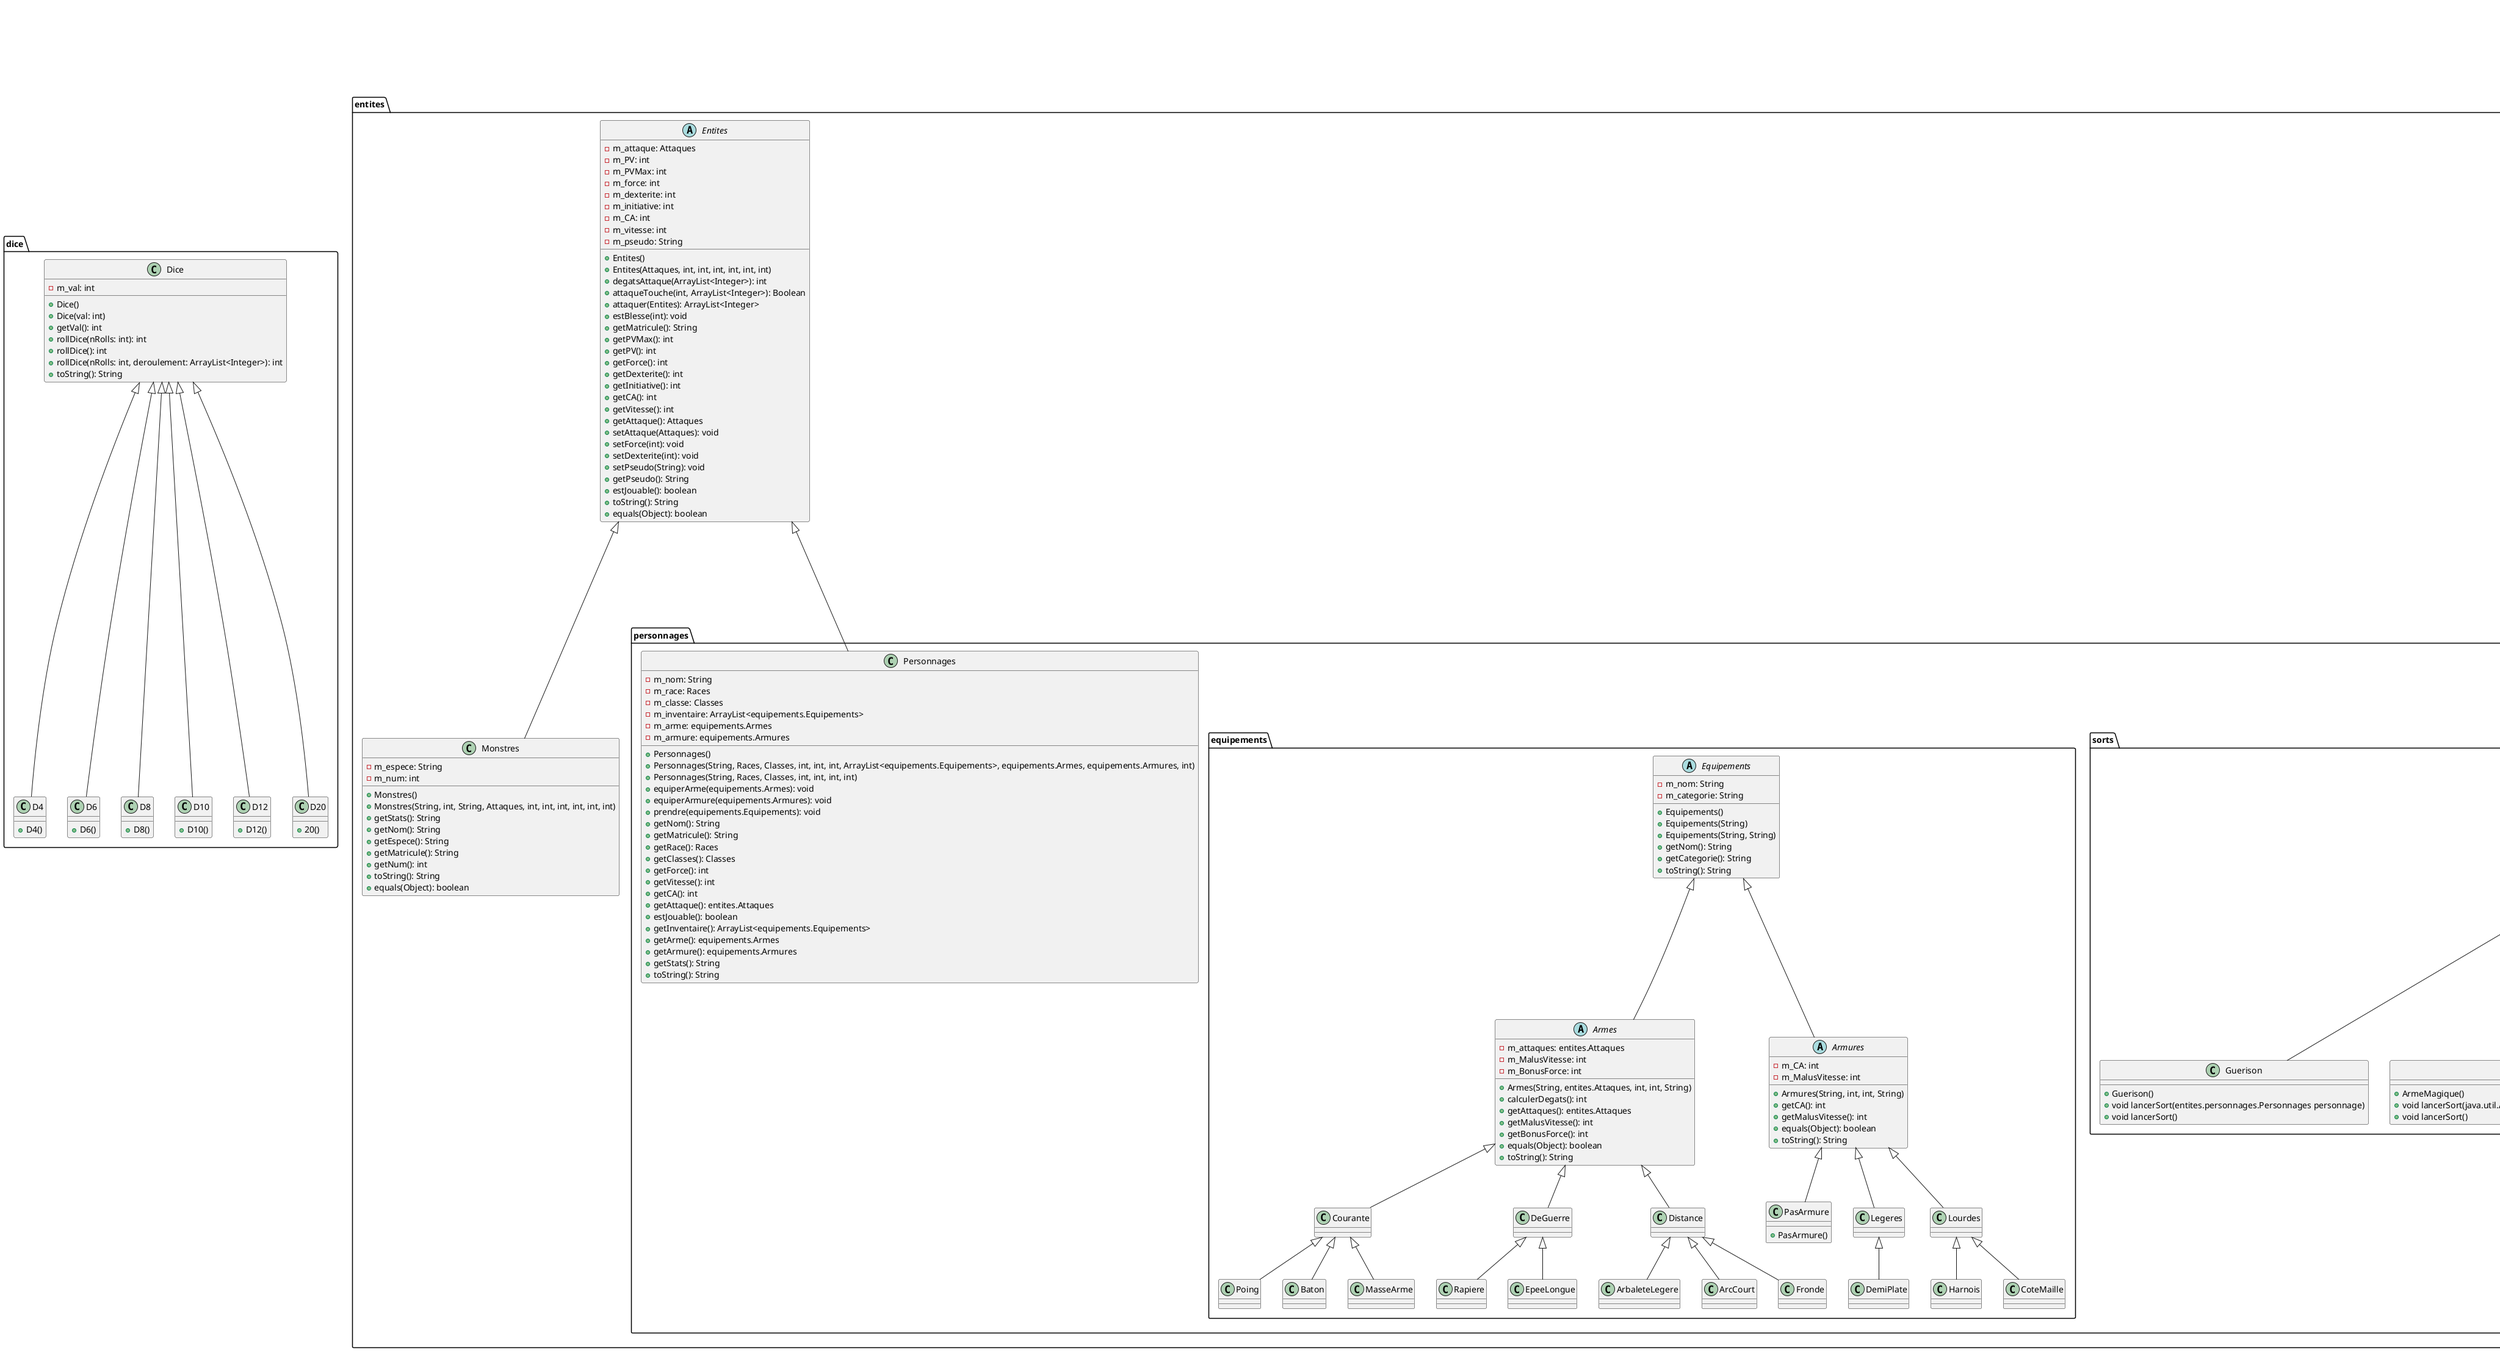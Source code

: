 @startuml

package dice {
  class Dice {
    - m_val: int
    + Dice()
    + Dice(val: int)
    + getVal(): int
    + rollDice(nRolls: int): int
    + rollDice(): int
    + rollDice(nRolls: int, deroulement: ArrayList<Integer>): int
    + toString(): String
  }
  class D4 {
    + D4()
  }
  class D6 {
    + D6()
   }
  class D8 {
    + D8()
  }
  class D10 {
    + D10()
  }
  class D12 {
    + D12()
  }
  class D20 {
      + 20()
  }
  Dice <|-- D4
  Dice <|-- D6
  Dice <|-- D8
  Dice <|-- D10
  Dice <|-- D12
  Dice <|-- D20
}

package entites {
  class Attaques {
    - m_nom: String
    - m_portee: int
    - m_de: Dice
    - m_nbDe: int
    + Attaques()
    + Attaques(nom: String)
    + Attaques(nom: String, portee: int)
    + Attaques(nom: String, portee: int, de: Dice)
    + Attaques(nom: String, portee: int, de: Dice, nbDe: int)
    + calculerDegats(): int
    + getNom(): String
    + getPortee(): int
    + getDe(): Dice
    + getNbDe(): int
    + toString(): String
  }

  abstract class Entites {
    - m_attaque: Attaques
    - m_PV: int
    - m_PVMax: int
    - m_force: int
    - m_dexterite: int
    - m_initiative: int
    - m_CA: int
    - m_vitesse: int
    - m_pseudo: String
    + Entites()
    + Entites(Attaques, int, int, int, int, int, int)
    + degatsAttaque(ArrayList<Integer>): int
    + attaqueTouche(int, ArrayList<Integer>): Boolean
    + attaquer(Entites): ArrayList<Integer>
    + estBlesse(int): void
    + getMatricule(): String
    + getPVMax(): int
    + getPV(): int
    + getForce(): int
    + getDexterite(): int
    + getInitiative(): int
    + getCA(): int
    + getVitesse(): int
    + getAttaque(): Attaques
    + setAttaque(Attaques): void
    + setForce(int): void
    + setDexterite(int): void
    + setPseudo(String): void
    + getPseudo(): String
    + estJouable(): boolean
    + toString(): String
    + equals(Object): boolean
  }

  class Monstres {
    - m_espece: String
    - m_num: int
    + Monstres()
    + Monstres(String, int, String, Attaques, int, int, int, int, int, int)
    + getStats(): String
    + getNom(): String
    + getEspece(): String
    + getMatricule(): String
    + getNum(): int
    + toString(): String
    + equals(Object): boolean
  }
  Entites <|-- Monstres
}

package entites.personnages {
  class Personnages {
    - m_nom: String
    - m_race: Races
    - m_classe: Classes
    - m_inventaire: ArrayList<equipements.Equipements>
    - m_arme: equipements.Armes
    - m_armure: equipements.Armures
    + Personnages()
    + Personnages(String, Races, Classes, int, int, int, ArrayList<equipements.Equipements>, equipements.Armes, equipements.Armures, int)
    + Personnages(String, Races, Classes, int, int, int, int)
    + equiperArme(equipements.Armes): void
    + equiperArmure(equipements.Armures): void
    + prendre(equipements.Equipements): void
    + getNom(): String
    + getMatricule(): String
    + getRace(): Races
    + getClasses(): Classes
    + getForce(): int
    + getVitesse(): int
    + getCA(): int
    + getAttaque(): entites.Attaques
    + estJouable(): boolean
    + getInventaire(): ArrayList<equipements.Equipements>
    + getArme(): equipements.Armes
    + getArmure(): equipements.Armures
    + getStats(): String
    + toString(): String
  }
  entites.Entites <|-- Personnages
}

package entites.personnages.races {
  class Races {
    - m_nom: String
    + Races()
    + Races(String)
    + getNom(): String
    + getBonusForce(): int
    + getBonusDexterite(): int
    + getBonusVitesse(): int
    + getM_bonusInitiative(): int
    + getBonusPVMax(): int
    + toString(): String
  }
    class Elfes {
        -m_bonusDexterite : int
        +getBonusDexterite() : int
    }
    class Halfelins {
        -m_bonusDexterite : int
        -m_bonusVitesse : int
    }
    class Humains {
        -m_bonusForce : int
        -m_bonusDexterite : int
        -m_bonusVitesse : int
        -m_bonusInitiative : int
        -m_bonusPVMax : int
    }
    class Nains {
        -m_bonusForce : int
    }
  Races <|-- Elfes
  Races <|-- Halfelins
  Races <|-- Humains
  Races <|-- Nains
}

package entites.personnages.classes {
  class Classes {
    - m_nom: String
    - m_PVMax: int
    - m_inventaire: ArrayList<equipements.Equipements>
    + Classes()
    + Classes(String)
    + Classes(String, int)
    + getStats(): String
    + getNom(): String
    + getPVMax(): int
    + getInventaire(): ArrayList<equipements.Equipements>
    + setInventaire(equipements.Equipements): void
    + toString(): String
  }
  class Guerriers
  class Roublards
  class Clercs
  class Magiciens
  Classes <|-- Guerriers
  Classes <|-- Roublards
  Classes <|-- Clercs
  Classes <|-- Magiciens
}

package entites.personnages.sorts {

    class Sorts {
        - String m_nom
        - String m_description
        + Sorts()
        + Sorts(String nom, String description)
        + String getNom()
        + String getDescription()
        + boolean lancerSort(Donjon donjon)
        + String toString()
    }

    class Guerison {
        + Guerison()
        + void lancerSort(entites.personnages.Personnages personnage)
        + void lancerSort()
    }

    class ArmeMagique {
        + ArmeMagique()
        + void lancerSort(java.util.ArrayList<entites.personnages.equipements.Equipements> inventaire, entites.personnages.equipements.armes.Armes arme)
        + void lancerSort()
    }

    class BoogieWoogie {
        + BoogieWoogie()
        + void lancerSort(donjons.Donjons donjons, entites.personnages.Personnages cible1, entites.personnages.Personnages cible2)
        + void lancerSort()
    }

    Sorts <|-- Guerison
    Sorts <|-- ArmeMagique
    Sorts <|-- BoogieWoogie
}

package entites.personnages.equipements {
  abstract class Equipements {
    - m_nom: String
    - m_categorie: String
    + Equipements()
    + Equipements(String)
    + Equipements(String, String)
    + getNom(): String
    + getCategorie(): String
    + toString(): String
  }

  abstract class Armes {
    - m_attaques: entites.Attaques
    - m_MalusVitesse: int
    - m_BonusForce: int
    + Armes(String, entites.Attaques, int, int, String)
    + calculerDegats(): int
    + getAttaques(): entites.Attaques
    + getMalusVitesse(): int
    + getBonusForce(): int
    + equals(Object): boolean
    + toString(): String
  }
  Equipements <|-- Armes

  abstract class Armures {
    - m_CA: int
    - m_MalusVitesse: int
    + Armures(String, int, int, String)
    + getCA(): int
    + getMalusVitesse(): int
    + equals(Object): boolean
    + toString(): String
  }
  Equipements <|-- Armures

  class PasArmure {
    + PasArmure()
  }
  Armures <|-- PasArmure

  class Courante
  class DeGuerre
  class Distance
  Armes <|-- Courante
  Armes <|-- DeGuerre
  Armes <|-- Distance

  class Poing
  class Baton
  class MasseArme
  class Rapiere
  class EpeeLongue
  class ArbaleteLegere
  class ArcCourt
  class Fronde
  Courante <|-- Poing
  Courante <|-- Baton
  Courante <|-- MasseArme
  DeGuerre <|-- Rapiere
  DeGuerre <|-- EpeeLongue
  Distance <|-- ArbaleteLegere
  Distance <|-- ArcCourt
  Distance <|-- Fronde

  class Legeres
  class Lourdes
  class DemiPlate
  class Harnois
  class CoteMaille
  Armures <|-- Legeres
  Armures <|-- Lourdes
  Legeres <|-- DemiPlate
  Lourdes <|-- Harnois
  Lourdes <|-- CoteMaille
}

package donjons {
  class Donjons {
    - m_num: int
    - m_nom: String
    - m_desc: String
    - m_hauteur: int
    - m_largeur: int
    - m_joueurs: Map<entites.Positions, entites.personnages.Personnages>
    - m_ennemis: Map<entites.Positions, entites.Monstres>
    - m_loot: Map<entites.Positions, equipements.Equipements>
    - m_obstacles: ArrayList<entites.Positions>
    - m_map: String[]
    - m_initiatives: Map<entites.Entites, Integer>
    - m_ordre: ArrayList<entites.Entites>
    + Donjons()
    + Donjons(String, int, int, int)
    + Donjons(...)
    + addJoueur(entites.Positions, entites.personnages.Personnages): void
    + moveJoueur(entites.personnages.Personnages, entites.Positions): void
    + removeJoueur(entites.Positions): void
    + addEnnemi(entites.Positions, entites.Monstres): void
    + moveEnnemi(entites.Monstres, entites.Positions): void
    + removeEnnemi(entites.Positions): void
    + addLoot(entites.Positions, equipements.Equipements): void
    + removeLoot(entites.Positions): void
    + addObstacle(entites.Positions): void
    + removeObstacle(entites.Positions): void
    + calculerOrdre(): ArrayList<entites.Entites>
    + tourSuivant(): ArrayList<entites.Entites>
    + afficherTour(): void
    + estLibre(entites.Positions): boolean
    + lootPresent(entites.Positions): Boolean
    + afficherMap(): void
    + updateMap(): void
    + getNom(): String
    + getDesc(): String
    + setDesc(String): void
    + getHauteur(): int
    + getLargeur(): int
    + getJoueurs(): Map<entites.Positions, entites.personnages.Personnages>
    + getPersonnagePosition(entites.personnages.Personnages): entites.Positions
    + getEnnemiPosition(entites.Monstres): entites.Positions
    + getEnnemis(): Map<entites.Positions, entites.Monstres>
    + getLoot(): Map<entites.Positions, equipements.Equipements>
    + getObstacles(): ArrayList<entites.Positions>
    + getMap(): String
    + getInitiatives(): Map<entites.Entites, Integer>
    + getOrdre(): ArrayList<entites.Entites>
    + getInfos(): String
    + toString(): String
  }
  class Donjon1 {
    + Donjon1()
  }
  class Donjon2 {
    + Donjon2()
  }
  class Donjon3 {
    + Donjon3()
  }
  Donjons <|-- Donjon1
  Donjons <|-- Donjon2
  Donjons <|-- Donjon3

  class Positions {
      + getX(): int
      + getY(): int
    }
   Donjons <|-- Positions
}
package utilities {

    class Create {
        -Create()
        +creerPartie() : ArrayList<Personnages>
        +creerPersonnage(Partie : ArrayList<Personnages>) : Personnages
        +creerAttaque() : Attaques
        +creerMonstre(bestiaire : ArrayList<Monstres>, Partie : ArrayList<Personnages>) : Monstres
        +creerBestiaire(Partie : ArrayList<Personnages>) : ArrayList<Monstres>
        +selectEquipement() : Equipements
        +column(alphaVal : String) : int
        +creerObstacle(donjon : Donjons) : boolean
        +PositionMonstre(donjon : Donjons, monstre : Monstres) : void
        +PositionPersonnage(donjon : Donjons, personnage : Personnages) : void
        +PositionEquipement(donjon : Donjons) : void
        +yesNoQuestion(question : String) : boolean
        +donjonParDefaut(build : Donjons, joueurs : ArrayList<Personnages>) : Donjons
        +creerDonjon(joueurs : ArrayList<Personnages>, num : int) : Donjons
        +choixArme(p : Personnages) : void
        +choixArmure(p : Personnages) : void
        +commentaire(p : Personnages) : void
        +debutDonjon(build : Donjons) : void
        +selectNombre(question : String, min : int, max : int) : int
    }

    class Tour {
        class Tour {
                -m_donjons : Donjons
                -m_joueur : Personnages
                -m_monstre : Monstres
                -m_actions : int
                -continuDonjon : int
                -reussiDonjon : int
                -echecDonjon : int

                +Tour()
                +Tour(e : Entites, d : Donjons)
                +Attaquer(attaquant : Entites, cible : Entites) : void
                +choixCibleMonstre() : Monstres
                +choixCiblePersonnage() : Personnages
                +joueTour() : int
                -selectionSort() : boolean
                -changeEquipement() : boolean
                -deplacerJoueur() : boolean
                -deplacerMonstre() : boolean
                -deplacerEntite() : boolean
                -infligeDegats() : boolean
                -interventionMJ() : void
                -tourJoueur() : int
                +tourMonstre() : int


            }
    }
}
@enduml